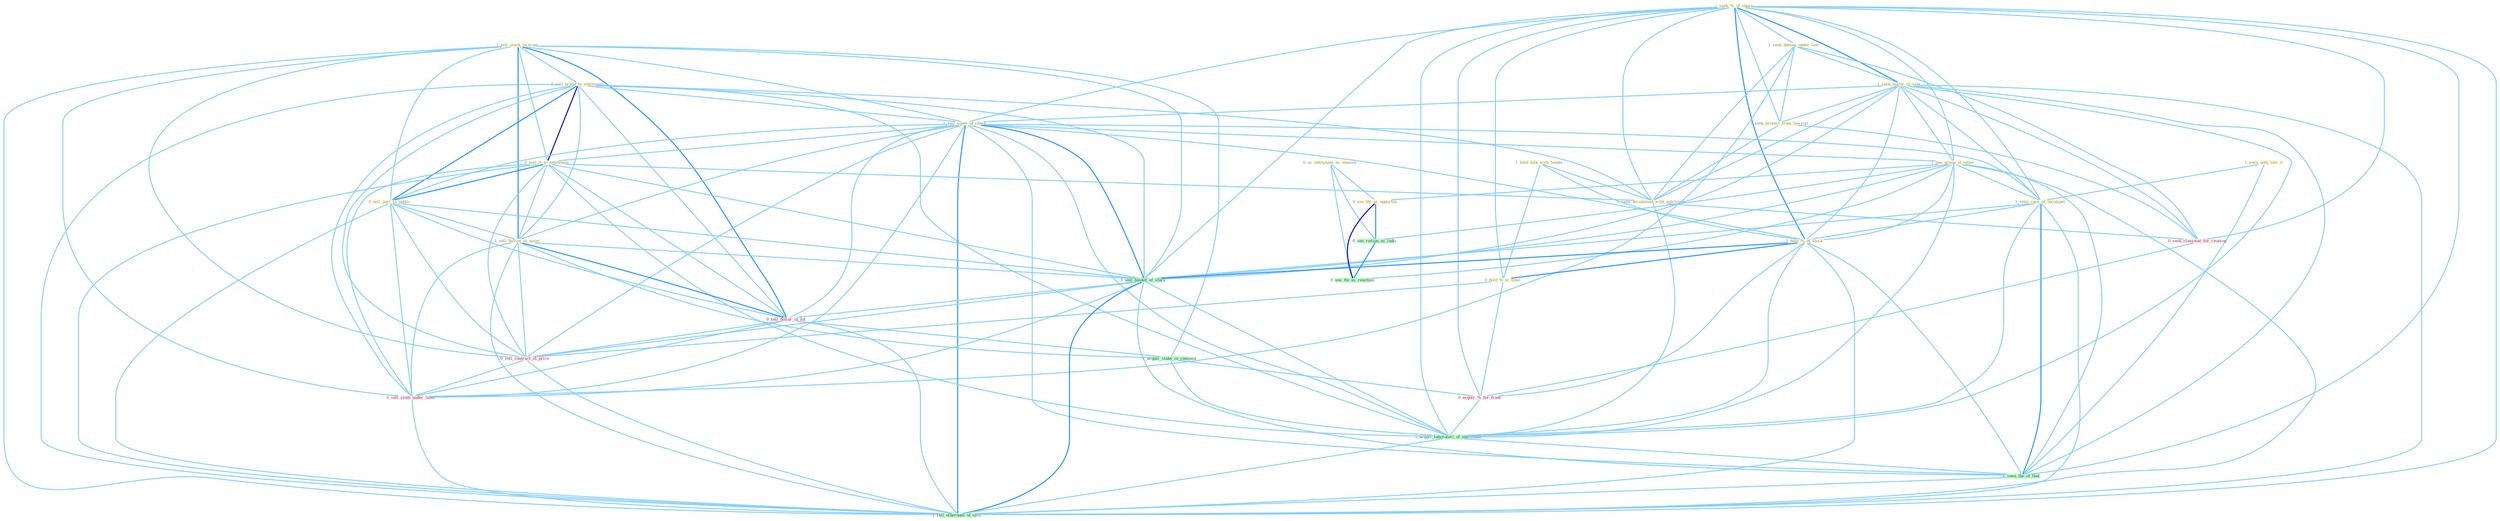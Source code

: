 Graph G{ 
    node
    [shape=polygon,style=filled,width=.5,height=.06,color="#BDFCC9",fixedsize=true,fontsize=4,
    fontcolor="#2f4f4f"];
    {node
    [color="#ffffe0", fontcolor="#8b7d6b"] "0_us_entitynam_as_examin " "1_sell_stock_in_trust " "1_hold_talk_with_lender " "1_seen_noth_like_it " "1_seek_%_of_share " "1_seek_damag_under_law " "0_sell_brand_to_entitynam " "1_seek_major_of_seat " "1_sell_some_of_check " "1_seek_protect_from_lawsuit " "0_sell_it_to_entitynam " "1_seek_accommod_with_entitynam " "1_see_group_of_letter " "1_seen_case_of_incompet " "0_sell_part_to_public " "0_see_thi_as_opportun " "1_hold_%_of_stock " "1_sell_billion_in_asset " "0_hold_%_at_time "}
{node [color="#fff0f5", fontcolor="#b22222"] "0_seek_classmat_for_reunion " "0_sell_dollar_in_lot " "0_acquir_%_for_franc " "0_sell_contract_at_price " "0_sell_cloth_under_label "}
edge [color="#B0E2FF"];

	"0_us_entitynam_as_examin " -- "0_see_thi_as_opportun " [w="1", color="#87cefa" ];
	"0_us_entitynam_as_examin " -- "0_see_resign_as_indic " [w="1", color="#87cefa" ];
	"0_us_entitynam_as_examin " -- "0_see_thi_as_reaction " [w="1", color="#87cefa" ];
	"1_sell_stock_in_trust " -- "0_sell_brand_to_entitynam " [w="1", color="#87cefa" ];
	"1_sell_stock_in_trust " -- "1_sell_some_of_check " [w="1", color="#87cefa" ];
	"1_sell_stock_in_trust " -- "0_sell_it_to_entitynam " [w="1", color="#87cefa" ];
	"1_sell_stock_in_trust " -- "0_sell_part_to_public " [w="1", color="#87cefa" ];
	"1_sell_stock_in_trust " -- "1_sell_billion_in_asset " [w="2", color="#1e90ff" , len=0.8];
	"1_sell_stock_in_trust " -- "1_sell_basket_of_stock " [w="1", color="#87cefa" ];
	"1_sell_stock_in_trust " -- "0_sell_dollar_in_lot " [w="2", color="#1e90ff" , len=0.8];
	"1_sell_stock_in_trust " -- "1_acquir_stake_in_compani " [w="1", color="#87cefa" ];
	"1_sell_stock_in_trust " -- "0_sell_contract_at_price " [w="1", color="#87cefa" ];
	"1_sell_stock_in_trust " -- "0_sell_cloth_under_label " [w="1", color="#87cefa" ];
	"1_sell_stock_in_trust " -- "1_sell_othernum_of_offic " [w="1", color="#87cefa" ];
	"1_hold_talk_with_lender " -- "1_seek_accommod_with_entitynam " [w="1", color="#87cefa" ];
	"1_hold_talk_with_lender " -- "1_hold_%_of_stock " [w="1", color="#87cefa" ];
	"1_hold_talk_with_lender " -- "0_hold_%_at_time " [w="1", color="#87cefa" ];
	"1_seen_noth_like_it " -- "1_seen_case_of_incompet " [w="1", color="#87cefa" ];
	"1_seen_noth_like_it " -- "1_seen_the_of_that " [w="1", color="#87cefa" ];
	"1_seek_%_of_share " -- "1_seek_damag_under_law " [w="1", color="#87cefa" ];
	"1_seek_%_of_share " -- "1_seek_major_of_seat " [w="2", color="#1e90ff" , len=0.8];
	"1_seek_%_of_share " -- "1_sell_some_of_check " [w="1", color="#87cefa" ];
	"1_seek_%_of_share " -- "1_seek_protect_from_lawsuit " [w="1", color="#87cefa" ];
	"1_seek_%_of_share " -- "1_seek_accommod_with_entitynam " [w="1", color="#87cefa" ];
	"1_seek_%_of_share " -- "1_see_group_of_letter " [w="1", color="#87cefa" ];
	"1_seek_%_of_share " -- "1_seen_case_of_incompet " [w="1", color="#87cefa" ];
	"1_seek_%_of_share " -- "1_hold_%_of_stock " [w="2", color="#1e90ff" , len=0.8];
	"1_seek_%_of_share " -- "0_hold_%_at_time " [w="1", color="#87cefa" ];
	"1_seek_%_of_share " -- "0_seek_classmat_for_reunion " [w="1", color="#87cefa" ];
	"1_seek_%_of_share " -- "1_sell_basket_of_stock " [w="1", color="#87cefa" ];
	"1_seek_%_of_share " -- "0_acquir_%_for_franc " [w="1", color="#87cefa" ];
	"1_seek_%_of_share " -- "1_acquir_laboratori_of_entitynam " [w="1", color="#87cefa" ];
	"1_seek_%_of_share " -- "1_seen_the_of_that " [w="1", color="#87cefa" ];
	"1_seek_%_of_share " -- "1_sell_othernum_of_offic " [w="1", color="#87cefa" ];
	"1_seek_damag_under_law " -- "1_seek_major_of_seat " [w="1", color="#87cefa" ];
	"1_seek_damag_under_law " -- "1_seek_protect_from_lawsuit " [w="1", color="#87cefa" ];
	"1_seek_damag_under_law " -- "1_seek_accommod_with_entitynam " [w="1", color="#87cefa" ];
	"1_seek_damag_under_law " -- "0_seek_classmat_for_reunion " [w="1", color="#87cefa" ];
	"1_seek_damag_under_law " -- "0_sell_cloth_under_label " [w="1", color="#87cefa" ];
	"0_sell_brand_to_entitynam " -- "1_sell_some_of_check " [w="1", color="#87cefa" ];
	"0_sell_brand_to_entitynam " -- "0_sell_it_to_entitynam " [w="3", color="#0000cd" , len=0.6];
	"0_sell_brand_to_entitynam " -- "1_seek_accommod_with_entitynam " [w="1", color="#87cefa" ];
	"0_sell_brand_to_entitynam " -- "0_sell_part_to_public " [w="2", color="#1e90ff" , len=0.8];
	"0_sell_brand_to_entitynam " -- "1_sell_billion_in_asset " [w="1", color="#87cefa" ];
	"0_sell_brand_to_entitynam " -- "1_sell_basket_of_stock " [w="1", color="#87cefa" ];
	"0_sell_brand_to_entitynam " -- "0_sell_dollar_in_lot " [w="1", color="#87cefa" ];
	"0_sell_brand_to_entitynam " -- "0_sell_contract_at_price " [w="1", color="#87cefa" ];
	"0_sell_brand_to_entitynam " -- "1_acquir_laboratori_of_entitynam " [w="1", color="#87cefa" ];
	"0_sell_brand_to_entitynam " -- "0_sell_cloth_under_label " [w="1", color="#87cefa" ];
	"0_sell_brand_to_entitynam " -- "1_sell_othernum_of_offic " [w="1", color="#87cefa" ];
	"1_seek_major_of_seat " -- "1_sell_some_of_check " [w="1", color="#87cefa" ];
	"1_seek_major_of_seat " -- "1_seek_protect_from_lawsuit " [w="1", color="#87cefa" ];
	"1_seek_major_of_seat " -- "1_seek_accommod_with_entitynam " [w="1", color="#87cefa" ];
	"1_seek_major_of_seat " -- "1_see_group_of_letter " [w="1", color="#87cefa" ];
	"1_seek_major_of_seat " -- "1_seen_case_of_incompet " [w="1", color="#87cefa" ];
	"1_seek_major_of_seat " -- "1_hold_%_of_stock " [w="1", color="#87cefa" ];
	"1_seek_major_of_seat " -- "0_seek_classmat_for_reunion " [w="1", color="#87cefa" ];
	"1_seek_major_of_seat " -- "1_sell_basket_of_stock " [w="1", color="#87cefa" ];
	"1_seek_major_of_seat " -- "1_acquir_laboratori_of_entitynam " [w="1", color="#87cefa" ];
	"1_seek_major_of_seat " -- "1_seen_the_of_that " [w="1", color="#87cefa" ];
	"1_seek_major_of_seat " -- "1_sell_othernum_of_offic " [w="1", color="#87cefa" ];
	"1_sell_some_of_check " -- "0_sell_it_to_entitynam " [w="1", color="#87cefa" ];
	"1_sell_some_of_check " -- "1_see_group_of_letter " [w="1", color="#87cefa" ];
	"1_sell_some_of_check " -- "1_seen_case_of_incompet " [w="1", color="#87cefa" ];
	"1_sell_some_of_check " -- "0_sell_part_to_public " [w="1", color="#87cefa" ];
	"1_sell_some_of_check " -- "1_hold_%_of_stock " [w="1", color="#87cefa" ];
	"1_sell_some_of_check " -- "1_sell_billion_in_asset " [w="1", color="#87cefa" ];
	"1_sell_some_of_check " -- "1_sell_basket_of_stock " [w="2", color="#1e90ff" , len=0.8];
	"1_sell_some_of_check " -- "0_sell_dollar_in_lot " [w="1", color="#87cefa" ];
	"1_sell_some_of_check " -- "0_sell_contract_at_price " [w="1", color="#87cefa" ];
	"1_sell_some_of_check " -- "1_acquir_laboratori_of_entitynam " [w="1", color="#87cefa" ];
	"1_sell_some_of_check " -- "0_sell_cloth_under_label " [w="1", color="#87cefa" ];
	"1_sell_some_of_check " -- "1_seen_the_of_that " [w="1", color="#87cefa" ];
	"1_sell_some_of_check " -- "1_sell_othernum_of_offic " [w="2", color="#1e90ff" , len=0.8];
	"1_seek_protect_from_lawsuit " -- "1_seek_accommod_with_entitynam " [w="1", color="#87cefa" ];
	"1_seek_protect_from_lawsuit " -- "0_seek_classmat_for_reunion " [w="1", color="#87cefa" ];
	"0_sell_it_to_entitynam " -- "1_seek_accommod_with_entitynam " [w="1", color="#87cefa" ];
	"0_sell_it_to_entitynam " -- "0_sell_part_to_public " [w="2", color="#1e90ff" , len=0.8];
	"0_sell_it_to_entitynam " -- "1_sell_billion_in_asset " [w="1", color="#87cefa" ];
	"0_sell_it_to_entitynam " -- "1_sell_basket_of_stock " [w="1", color="#87cefa" ];
	"0_sell_it_to_entitynam " -- "0_sell_dollar_in_lot " [w="1", color="#87cefa" ];
	"0_sell_it_to_entitynam " -- "0_sell_contract_at_price " [w="1", color="#87cefa" ];
	"0_sell_it_to_entitynam " -- "1_acquir_laboratori_of_entitynam " [w="1", color="#87cefa" ];
	"0_sell_it_to_entitynam " -- "0_sell_cloth_under_label " [w="1", color="#87cefa" ];
	"0_sell_it_to_entitynam " -- "1_sell_othernum_of_offic " [w="1", color="#87cefa" ];
	"1_seek_accommod_with_entitynam " -- "0_seek_classmat_for_reunion " [w="1", color="#87cefa" ];
	"1_seek_accommod_with_entitynam " -- "1_acquir_laboratori_of_entitynam " [w="1", color="#87cefa" ];
	"1_see_group_of_letter " -- "1_seen_case_of_incompet " [w="1", color="#87cefa" ];
	"1_see_group_of_letter " -- "0_see_thi_as_opportun " [w="1", color="#87cefa" ];
	"1_see_group_of_letter " -- "1_hold_%_of_stock " [w="1", color="#87cefa" ];
	"1_see_group_of_letter " -- "1_sell_basket_of_stock " [w="1", color="#87cefa" ];
	"1_see_group_of_letter " -- "0_see_resign_as_indic " [w="1", color="#87cefa" ];
	"1_see_group_of_letter " -- "1_acquir_laboratori_of_entitynam " [w="1", color="#87cefa" ];
	"1_see_group_of_letter " -- "1_seen_the_of_that " [w="1", color="#87cefa" ];
	"1_see_group_of_letter " -- "1_sell_othernum_of_offic " [w="1", color="#87cefa" ];
	"1_see_group_of_letter " -- "0_see_thi_as_reaction " [w="1", color="#87cefa" ];
	"1_seen_case_of_incompet " -- "1_hold_%_of_stock " [w="1", color="#87cefa" ];
	"1_seen_case_of_incompet " -- "1_sell_basket_of_stock " [w="1", color="#87cefa" ];
	"1_seen_case_of_incompet " -- "1_acquir_laboratori_of_entitynam " [w="1", color="#87cefa" ];
	"1_seen_case_of_incompet " -- "1_seen_the_of_that " [w="2", color="#1e90ff" , len=0.8];
	"1_seen_case_of_incompet " -- "1_sell_othernum_of_offic " [w="1", color="#87cefa" ];
	"0_sell_part_to_public " -- "1_sell_billion_in_asset " [w="1", color="#87cefa" ];
	"0_sell_part_to_public " -- "1_sell_basket_of_stock " [w="1", color="#87cefa" ];
	"0_sell_part_to_public " -- "0_sell_dollar_in_lot " [w="1", color="#87cefa" ];
	"0_sell_part_to_public " -- "0_sell_contract_at_price " [w="1", color="#87cefa" ];
	"0_sell_part_to_public " -- "0_sell_cloth_under_label " [w="1", color="#87cefa" ];
	"0_sell_part_to_public " -- "1_sell_othernum_of_offic " [w="1", color="#87cefa" ];
	"0_see_thi_as_opportun " -- "0_see_resign_as_indic " [w="2", color="#1e90ff" , len=0.8];
	"0_see_thi_as_opportun " -- "0_see_thi_as_reaction " [w="3", color="#0000cd" , len=0.6];
	"1_hold_%_of_stock " -- "0_hold_%_at_time " [w="2", color="#1e90ff" , len=0.8];
	"1_hold_%_of_stock " -- "1_sell_basket_of_stock " [w="2", color="#1e90ff" , len=0.8];
	"1_hold_%_of_stock " -- "0_acquir_%_for_franc " [w="1", color="#87cefa" ];
	"1_hold_%_of_stock " -- "1_acquir_laboratori_of_entitynam " [w="1", color="#87cefa" ];
	"1_hold_%_of_stock " -- "1_seen_the_of_that " [w="1", color="#87cefa" ];
	"1_hold_%_of_stock " -- "1_sell_othernum_of_offic " [w="1", color="#87cefa" ];
	"1_sell_billion_in_asset " -- "1_sell_basket_of_stock " [w="1", color="#87cefa" ];
	"1_sell_billion_in_asset " -- "0_sell_dollar_in_lot " [w="2", color="#1e90ff" , len=0.8];
	"1_sell_billion_in_asset " -- "1_acquir_stake_in_compani " [w="1", color="#87cefa" ];
	"1_sell_billion_in_asset " -- "0_sell_contract_at_price " [w="1", color="#87cefa" ];
	"1_sell_billion_in_asset " -- "0_sell_cloth_under_label " [w="1", color="#87cefa" ];
	"1_sell_billion_in_asset " -- "1_sell_othernum_of_offic " [w="1", color="#87cefa" ];
	"0_hold_%_at_time " -- "0_acquir_%_for_franc " [w="1", color="#87cefa" ];
	"0_hold_%_at_time " -- "0_sell_contract_at_price " [w="1", color="#87cefa" ];
	"0_seek_classmat_for_reunion " -- "0_acquir_%_for_franc " [w="1", color="#87cefa" ];
	"1_sell_basket_of_stock " -- "0_sell_dollar_in_lot " [w="1", color="#87cefa" ];
	"1_sell_basket_of_stock " -- "0_sell_contract_at_price " [w="1", color="#87cefa" ];
	"1_sell_basket_of_stock " -- "1_acquir_laboratori_of_entitynam " [w="1", color="#87cefa" ];
	"1_sell_basket_of_stock " -- "0_sell_cloth_under_label " [w="1", color="#87cefa" ];
	"1_sell_basket_of_stock " -- "1_seen_the_of_that " [w="1", color="#87cefa" ];
	"1_sell_basket_of_stock " -- "1_sell_othernum_of_offic " [w="2", color="#1e90ff" , len=0.8];
	"0_sell_dollar_in_lot " -- "1_acquir_stake_in_compani " [w="1", color="#87cefa" ];
	"0_sell_dollar_in_lot " -- "0_sell_contract_at_price " [w="1", color="#87cefa" ];
	"0_sell_dollar_in_lot " -- "0_sell_cloth_under_label " [w="1", color="#87cefa" ];
	"0_sell_dollar_in_lot " -- "1_sell_othernum_of_offic " [w="1", color="#87cefa" ];
	"0_see_resign_as_indic " -- "0_see_thi_as_reaction " [w="2", color="#1e90ff" , len=0.8];
	"1_acquir_stake_in_compani " -- "0_acquir_%_for_franc " [w="1", color="#87cefa" ];
	"1_acquir_stake_in_compani " -- "1_acquir_laboratori_of_entitynam " [w="1", color="#87cefa" ];
	"0_acquir_%_for_franc " -- "1_acquir_laboratori_of_entitynam " [w="1", color="#87cefa" ];
	"0_sell_contract_at_price " -- "0_sell_cloth_under_label " [w="1", color="#87cefa" ];
	"0_sell_contract_at_price " -- "1_sell_othernum_of_offic " [w="1", color="#87cefa" ];
	"1_acquir_laboratori_of_entitynam " -- "1_seen_the_of_that " [w="1", color="#87cefa" ];
	"1_acquir_laboratori_of_entitynam " -- "1_sell_othernum_of_offic " [w="1", color="#87cefa" ];
	"0_sell_cloth_under_label " -- "1_sell_othernum_of_offic " [w="1", color="#87cefa" ];
	"1_seen_the_of_that " -- "1_sell_othernum_of_offic " [w="1", color="#87cefa" ];
}
